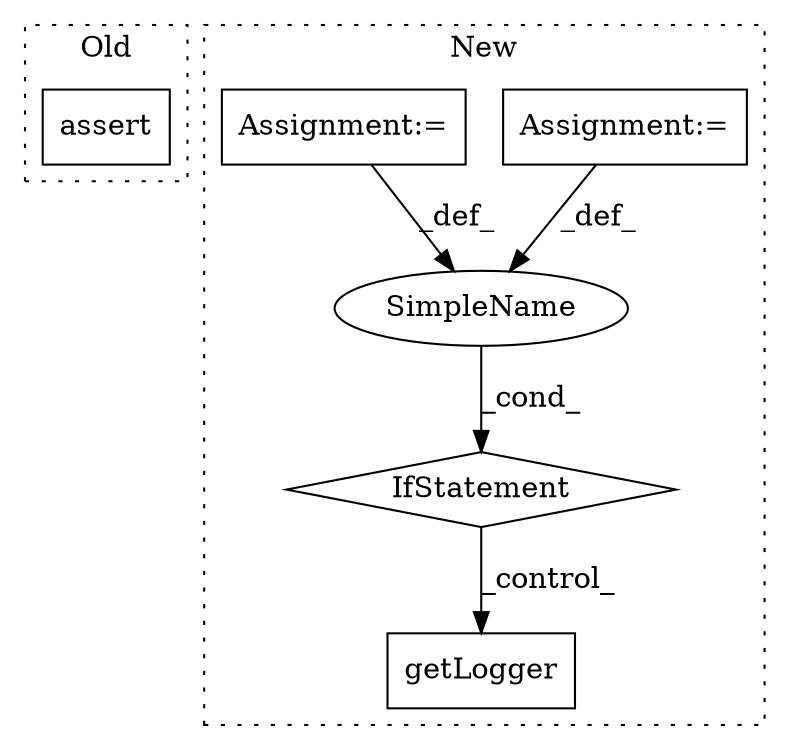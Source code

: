 digraph G {
subgraph cluster0 {
1 [label="assert" a="6" s="5576" l="7" shape="box"];
label = "Old";
style="dotted";
}
subgraph cluster1 {
2 [label="getLogger" a="32" s="5788" l="11" shape="box"];
3 [label="IfStatement" a="25" s="5736,5774" l="4,2" shape="diamond"];
4 [label="SimpleName" a="42" s="" l="" shape="ellipse"];
5 [label="Assignment:=" a="7" s="5697" l="1" shape="box"];
6 [label="Assignment:=" a="7" s="5642" l="1" shape="box"];
label = "New";
style="dotted";
}
3 -> 2 [label="_control_"];
4 -> 3 [label="_cond_"];
5 -> 4 [label="_def_"];
6 -> 4 [label="_def_"];
}